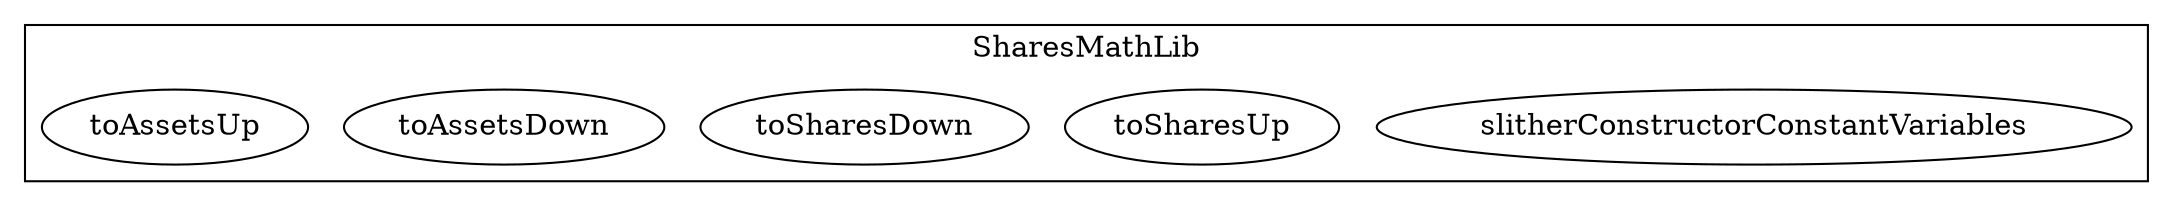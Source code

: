 strict digraph {
subgraph cluster_816_SharesMathLib {
label = "SharesMathLib"
"816_slitherConstructorConstantVariables" [label="slitherConstructorConstantVariables"]
"816_toSharesUp" [label="toSharesUp"]
"816_toSharesDown" [label="toSharesDown"]
"816_toAssetsDown" [label="toAssetsDown"]
"816_toAssetsUp" [label="toAssetsUp"]
}subgraph cluster_solidity {
label = "[Solidity]"
}
}